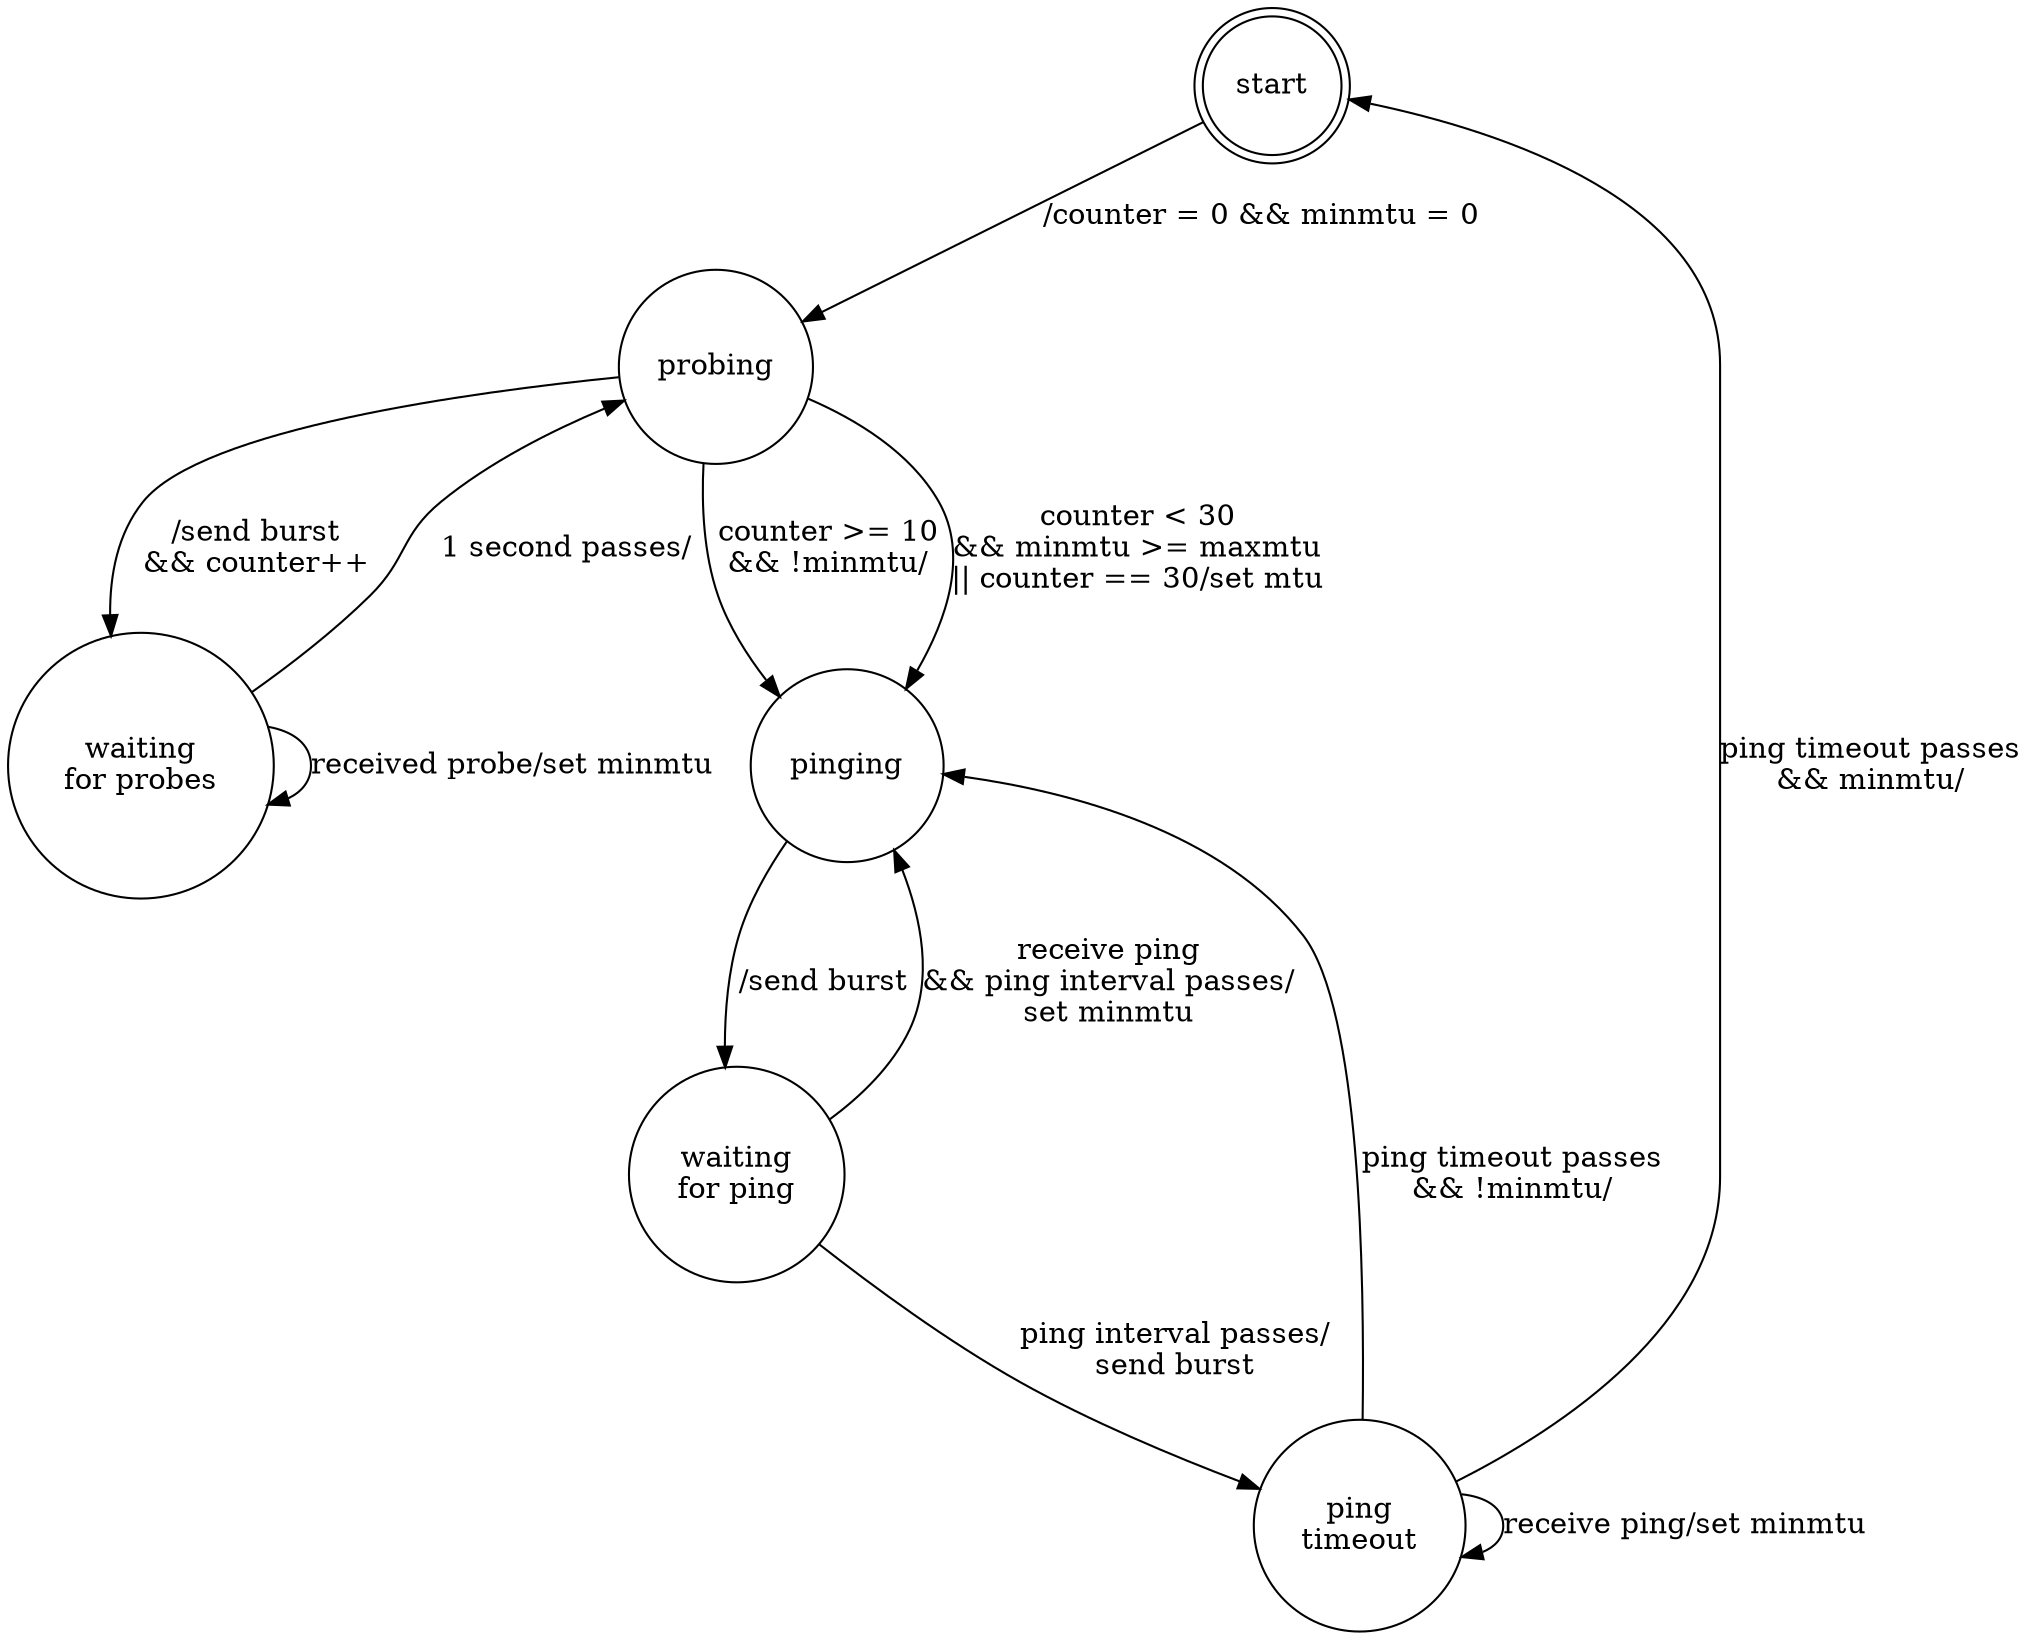 digraph finite_state_machine {

	node [shape = doublecircle];
	start [ label = "start" ];
	
	node [shape = circle];
	probes [ label = "probing" ];
	w_probes [ label = "waiting\nfor probes" ];

	ping [ label = "pinging" ];
	w_ping [ label = "waiting\nfor ping" ];
	to_ping [ label = "ping\ntimeout" ];
	
    start -> probes [ label = "/counter = 0 && minmtu = 0" ];
    probes -> w_probes [ label = "/send burst\n&& counter++" ];
    w_probes -> probes [ label = "1 second passes/" ];
    w_probes -> w_probes [ label = "received probe/set minmtu" ];
    probes -> ping [ label = "counter >= 10\n&& !minmtu/" ];
    probes -> ping [ label = "counter < 30\n&& minmtu >= maxmtu\n|| counter == 30/set mtu" ];
    
    ping -> w_ping [ label = "/send burst", weight = 3 ];
    w_ping -> to_ping [ label = "ping interval passes/\nsend burst" ];
    w_ping -> ping [ label = "receive ping\n&& ping interval passes/\nset minmtu" ];
    to_ping -> ping [ label = "ping timeout passes\n&& !minmtu/" ];
    to_ping -> start [ label = "ping timeout passes\n&& minmtu/" ];
    to_ping -> to_ping [ label = "receive ping/set minmtu" ];
}

